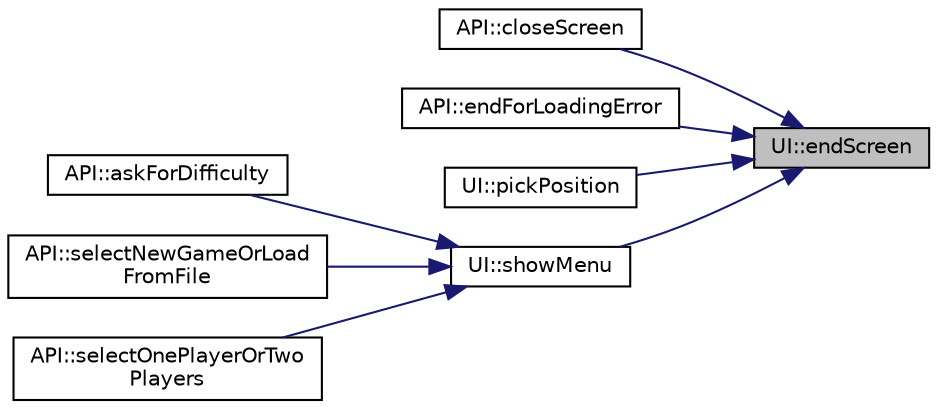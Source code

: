 digraph "UI::endScreen"
{
 // LATEX_PDF_SIZE
  edge [fontname="Helvetica",fontsize="10",labelfontname="Helvetica",labelfontsize="10"];
  node [fontname="Helvetica",fontsize="10",shape=record];
  rankdir="RL";
  Node1 [label="UI::endScreen",height=0.2,width=0.4,color="black", fillcolor="grey75", style="filled", fontcolor="black",tooltip=" "];
  Node1 -> Node2 [dir="back",color="midnightblue",fontsize="10",style="solid",fontname="Helvetica"];
  Node2 [label="API::closeScreen",height=0.2,width=0.4,color="black", fillcolor="white", style="filled",URL="$classAPI.html#a2abc919836596072d7817a6afc308f59",tooltip=" "];
  Node1 -> Node3 [dir="back",color="midnightblue",fontsize="10",style="solid",fontname="Helvetica"];
  Node3 [label="API::endForLoadingError",height=0.2,width=0.4,color="black", fillcolor="white", style="filled",URL="$classAPI.html#af4abab17d41ba182e4198928c101e4e5",tooltip=" "];
  Node1 -> Node4 [dir="back",color="midnightblue",fontsize="10",style="solid",fontname="Helvetica"];
  Node4 [label="UI::pickPosition",height=0.2,width=0.4,color="black", fillcolor="white", style="filled",URL="$classUI.html#abc734862529ecb7067955e1ee374b9ba",tooltip=" "];
  Node1 -> Node5 [dir="back",color="midnightblue",fontsize="10",style="solid",fontname="Helvetica"];
  Node5 [label="UI::showMenu",height=0.2,width=0.4,color="black", fillcolor="white", style="filled",URL="$classUI.html#a88d83bcb094b998048615e71bb23a082",tooltip=" "];
  Node5 -> Node6 [dir="back",color="midnightblue",fontsize="10",style="solid",fontname="Helvetica"];
  Node6 [label="API::askForDifficulty",height=0.2,width=0.4,color="black", fillcolor="white", style="filled",URL="$classAPI.html#a16c4ef271725d6780544c8cc15e766c2",tooltip=" "];
  Node5 -> Node7 [dir="back",color="midnightblue",fontsize="10",style="solid",fontname="Helvetica"];
  Node7 [label="API::selectNewGameOrLoad\lFromFile",height=0.2,width=0.4,color="black", fillcolor="white", style="filled",URL="$classAPI.html#a51962930ef65ef8abc55fb6efe105154",tooltip=" "];
  Node5 -> Node8 [dir="back",color="midnightblue",fontsize="10",style="solid",fontname="Helvetica"];
  Node8 [label="API::selectOnePlayerOrTwo\lPlayers",height=0.2,width=0.4,color="black", fillcolor="white", style="filled",URL="$classAPI.html#aeaa33fa3fe8e773dbcc884c3e4cb6f15",tooltip=" "];
}
